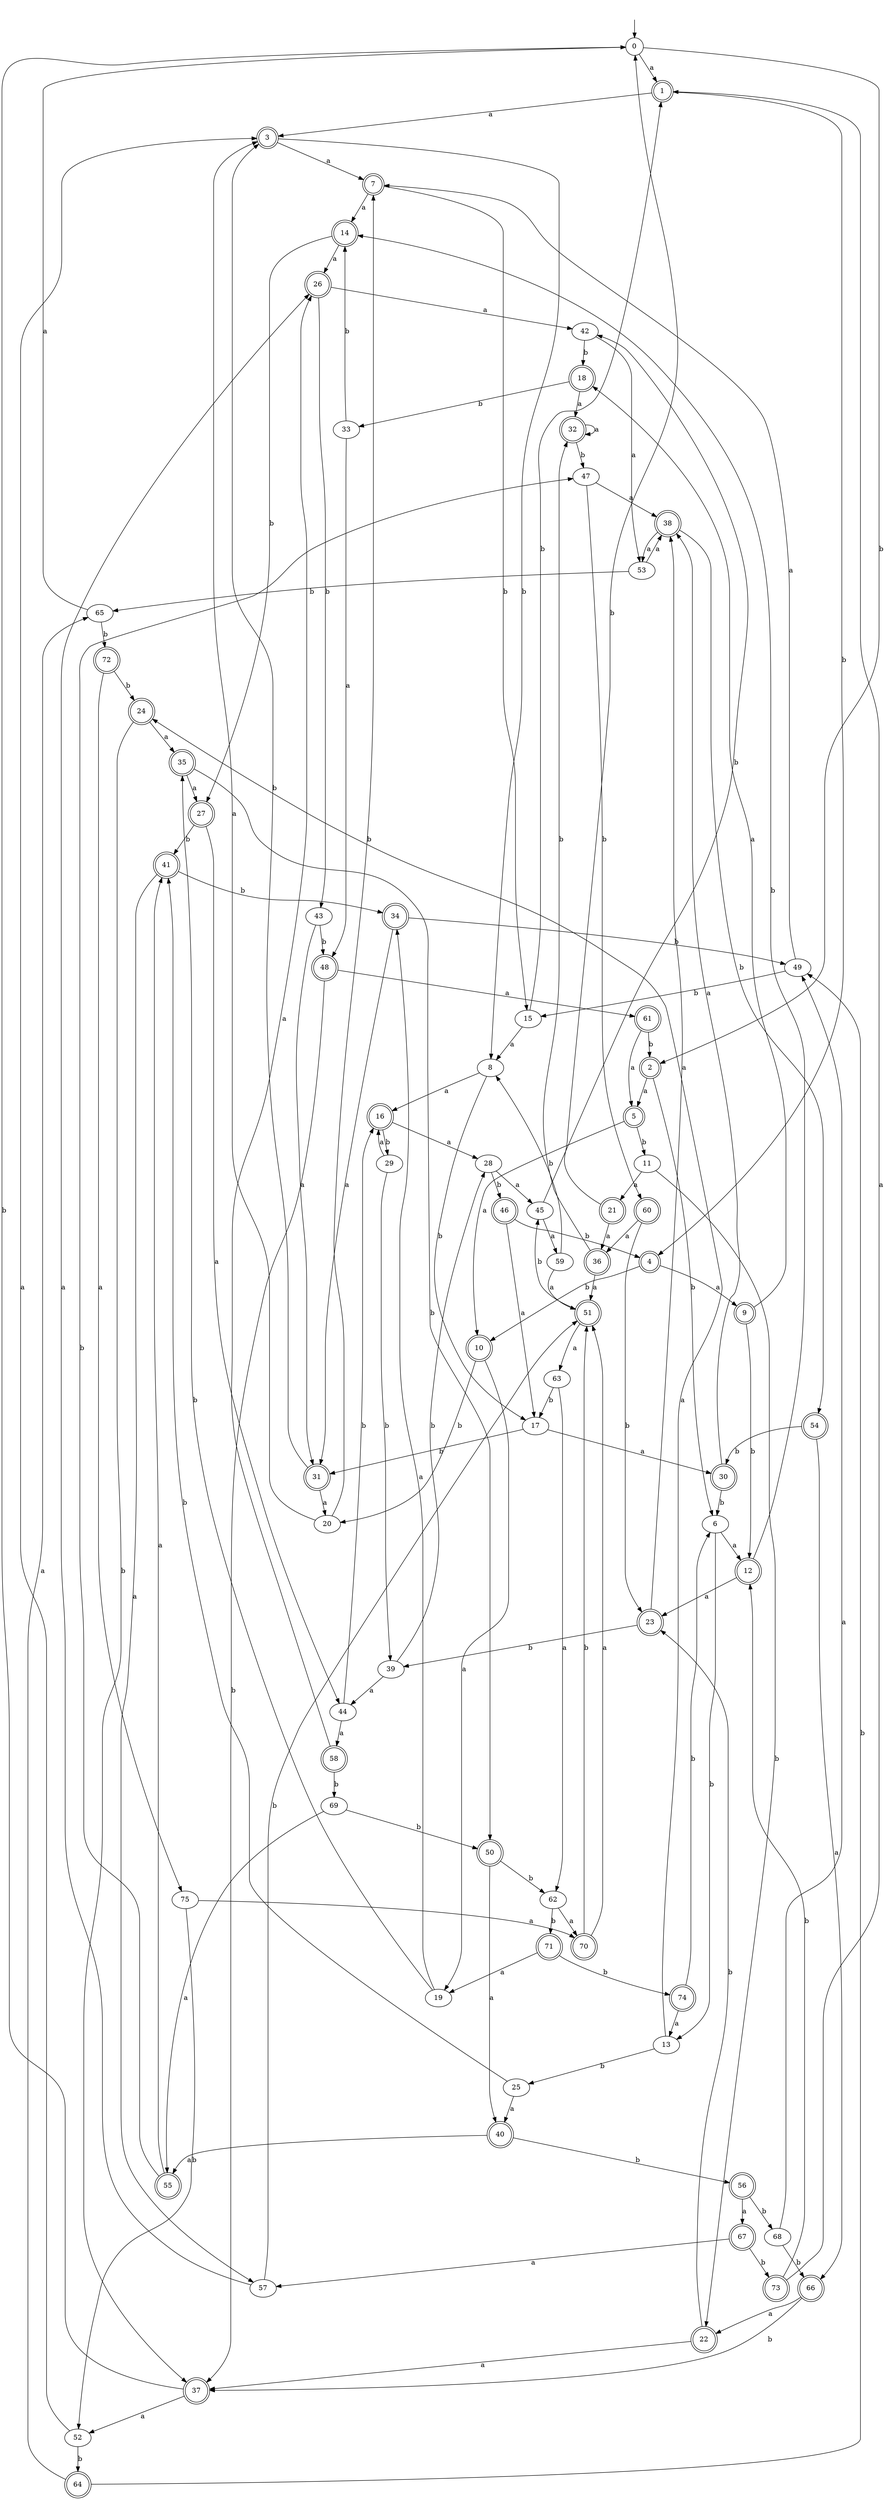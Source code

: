 digraph RandomDFA {
  __start0 [label="", shape=none];
  __start0 -> 0 [label=""];
  0 [shape=circle]
  0 -> 1 [label="a"]
  0 -> 2 [label="b"]
  1 [shape=doublecircle]
  1 -> 3 [label="a"]
  1 -> 4 [label="b"]
  2 [shape=doublecircle]
  2 -> 5 [label="a"]
  2 -> 6 [label="b"]
  3 [shape=doublecircle]
  3 -> 7 [label="a"]
  3 -> 8 [label="b"]
  4 [shape=doublecircle]
  4 -> 9 [label="a"]
  4 -> 10 [label="b"]
  5 [shape=doublecircle]
  5 -> 10 [label="a"]
  5 -> 11 [label="b"]
  6
  6 -> 12 [label="a"]
  6 -> 13 [label="b"]
  7 [shape=doublecircle]
  7 -> 14 [label="a"]
  7 -> 15 [label="b"]
  8
  8 -> 16 [label="a"]
  8 -> 17 [label="b"]
  9 [shape=doublecircle]
  9 -> 18 [label="a"]
  9 -> 12 [label="b"]
  10 [shape=doublecircle]
  10 -> 19 [label="a"]
  10 -> 20 [label="b"]
  11
  11 -> 21 [label="a"]
  11 -> 22 [label="b"]
  12 [shape=doublecircle]
  12 -> 23 [label="a"]
  12 -> 14 [label="b"]
  13
  13 -> 24 [label="a"]
  13 -> 25 [label="b"]
  14 [shape=doublecircle]
  14 -> 26 [label="a"]
  14 -> 27 [label="b"]
  15
  15 -> 8 [label="a"]
  15 -> 1 [label="b"]
  16 [shape=doublecircle]
  16 -> 28 [label="a"]
  16 -> 29 [label="b"]
  17
  17 -> 30 [label="a"]
  17 -> 31 [label="b"]
  18 [shape=doublecircle]
  18 -> 32 [label="a"]
  18 -> 33 [label="b"]
  19
  19 -> 34 [label="a"]
  19 -> 35 [label="b"]
  20
  20 -> 3 [label="a"]
  20 -> 7 [label="b"]
  21 [shape=doublecircle]
  21 -> 36 [label="a"]
  21 -> 0 [label="b"]
  22 [shape=doublecircle]
  22 -> 37 [label="a"]
  22 -> 23 [label="b"]
  23 [shape=doublecircle]
  23 -> 38 [label="a"]
  23 -> 39 [label="b"]
  24 [shape=doublecircle]
  24 -> 35 [label="a"]
  24 -> 37 [label="b"]
  25
  25 -> 40 [label="a"]
  25 -> 41 [label="b"]
  26 [shape=doublecircle]
  26 -> 42 [label="a"]
  26 -> 43 [label="b"]
  27 [shape=doublecircle]
  27 -> 44 [label="a"]
  27 -> 41 [label="b"]
  28
  28 -> 45 [label="a"]
  28 -> 46 [label="b"]
  29
  29 -> 16 [label="a"]
  29 -> 39 [label="b"]
  30 [shape=doublecircle]
  30 -> 38 [label="a"]
  30 -> 6 [label="b"]
  31 [shape=doublecircle]
  31 -> 20 [label="a"]
  31 -> 3 [label="b"]
  32 [shape=doublecircle]
  32 -> 32 [label="a"]
  32 -> 47 [label="b"]
  33
  33 -> 48 [label="a"]
  33 -> 14 [label="b"]
  34 [shape=doublecircle]
  34 -> 31 [label="a"]
  34 -> 49 [label="b"]
  35 [shape=doublecircle]
  35 -> 27 [label="a"]
  35 -> 50 [label="b"]
  36 [shape=doublecircle]
  36 -> 51 [label="a"]
  36 -> 32 [label="b"]
  37 [shape=doublecircle]
  37 -> 52 [label="a"]
  37 -> 0 [label="b"]
  38 [shape=doublecircle]
  38 -> 53 [label="a"]
  38 -> 54 [label="b"]
  39
  39 -> 44 [label="a"]
  39 -> 28 [label="b"]
  40 [shape=doublecircle]
  40 -> 55 [label="a"]
  40 -> 56 [label="b"]
  41 [shape=doublecircle]
  41 -> 57 [label="a"]
  41 -> 34 [label="b"]
  42
  42 -> 53 [label="a"]
  42 -> 18 [label="b"]
  43
  43 -> 31 [label="a"]
  43 -> 48 [label="b"]
  44
  44 -> 58 [label="a"]
  44 -> 16 [label="b"]
  45
  45 -> 59 [label="a"]
  45 -> 42 [label="b"]
  46 [shape=doublecircle]
  46 -> 17 [label="a"]
  46 -> 4 [label="b"]
  47
  47 -> 38 [label="a"]
  47 -> 60 [label="b"]
  48 [shape=doublecircle]
  48 -> 61 [label="a"]
  48 -> 37 [label="b"]
  49
  49 -> 7 [label="a"]
  49 -> 15 [label="b"]
  50 [shape=doublecircle]
  50 -> 40 [label="a"]
  50 -> 62 [label="b"]
  51 [shape=doublecircle]
  51 -> 63 [label="a"]
  51 -> 45 [label="b"]
  52
  52 -> 3 [label="a"]
  52 -> 64 [label="b"]
  53
  53 -> 38 [label="a"]
  53 -> 65 [label="b"]
  54 [shape=doublecircle]
  54 -> 66 [label="a"]
  54 -> 30 [label="b"]
  55 [shape=doublecircle]
  55 -> 41 [label="a"]
  55 -> 47 [label="b"]
  56 [shape=doublecircle]
  56 -> 67 [label="a"]
  56 -> 68 [label="b"]
  57
  57 -> 26 [label="a"]
  57 -> 51 [label="b"]
  58 [shape=doublecircle]
  58 -> 26 [label="a"]
  58 -> 69 [label="b"]
  59
  59 -> 51 [label="a"]
  59 -> 8 [label="b"]
  60 [shape=doublecircle]
  60 -> 36 [label="a"]
  60 -> 23 [label="b"]
  61 [shape=doublecircle]
  61 -> 5 [label="a"]
  61 -> 2 [label="b"]
  62
  62 -> 70 [label="a"]
  62 -> 71 [label="b"]
  63
  63 -> 62 [label="a"]
  63 -> 17 [label="b"]
  64 [shape=doublecircle]
  64 -> 65 [label="a"]
  64 -> 49 [label="b"]
  65
  65 -> 0 [label="a"]
  65 -> 72 [label="b"]
  66 [shape=doublecircle]
  66 -> 22 [label="a"]
  66 -> 37 [label="b"]
  67 [shape=doublecircle]
  67 -> 57 [label="a"]
  67 -> 73 [label="b"]
  68
  68 -> 49 [label="a"]
  68 -> 66 [label="b"]
  69
  69 -> 55 [label="a"]
  69 -> 50 [label="b"]
  70 [shape=doublecircle]
  70 -> 51 [label="a"]
  70 -> 51 [label="b"]
  71 [shape=doublecircle]
  71 -> 19 [label="a"]
  71 -> 74 [label="b"]
  72 [shape=doublecircle]
  72 -> 75 [label="a"]
  72 -> 24 [label="b"]
  73 [shape=doublecircle]
  73 -> 1 [label="a"]
  73 -> 12 [label="b"]
  74 [shape=doublecircle]
  74 -> 13 [label="a"]
  74 -> 6 [label="b"]
  75
  75 -> 70 [label="a"]
  75 -> 52 [label="b"]
}
